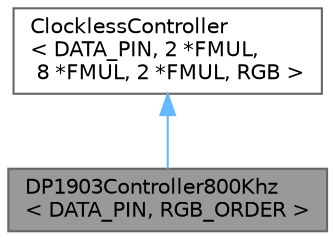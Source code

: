 digraph "DP1903Controller800Khz&lt; DATA_PIN, RGB_ORDER &gt;"
{
 // INTERACTIVE_SVG=YES
 // LATEX_PDF_SIZE
  bgcolor="transparent";
  edge [fontname=Helvetica,fontsize=10,labelfontname=Helvetica,labelfontsize=10];
  node [fontname=Helvetica,fontsize=10,shape=box,height=0.2,width=0.4];
  Node1 [id="Node000001",label="DP1903Controller800Khz\l\< DATA_PIN, RGB_ORDER \>",height=0.2,width=0.4,color="gray40", fillcolor="grey60", style="filled", fontcolor="black",tooltip="DP1903 controller class @ 800 KHz."];
  Node2 -> Node1 [id="edge1_Node000001_Node000002",dir="back",color="steelblue1",style="solid",tooltip=" "];
  Node2 [id="Node000002",label="ClocklessController\l\< DATA_PIN, 2 *FMUL,\l 8 *FMUL, 2 *FMUL, RGB \>",height=0.2,width=0.4,color="gray40", fillcolor="white", style="filled",tooltip=" "];
}
